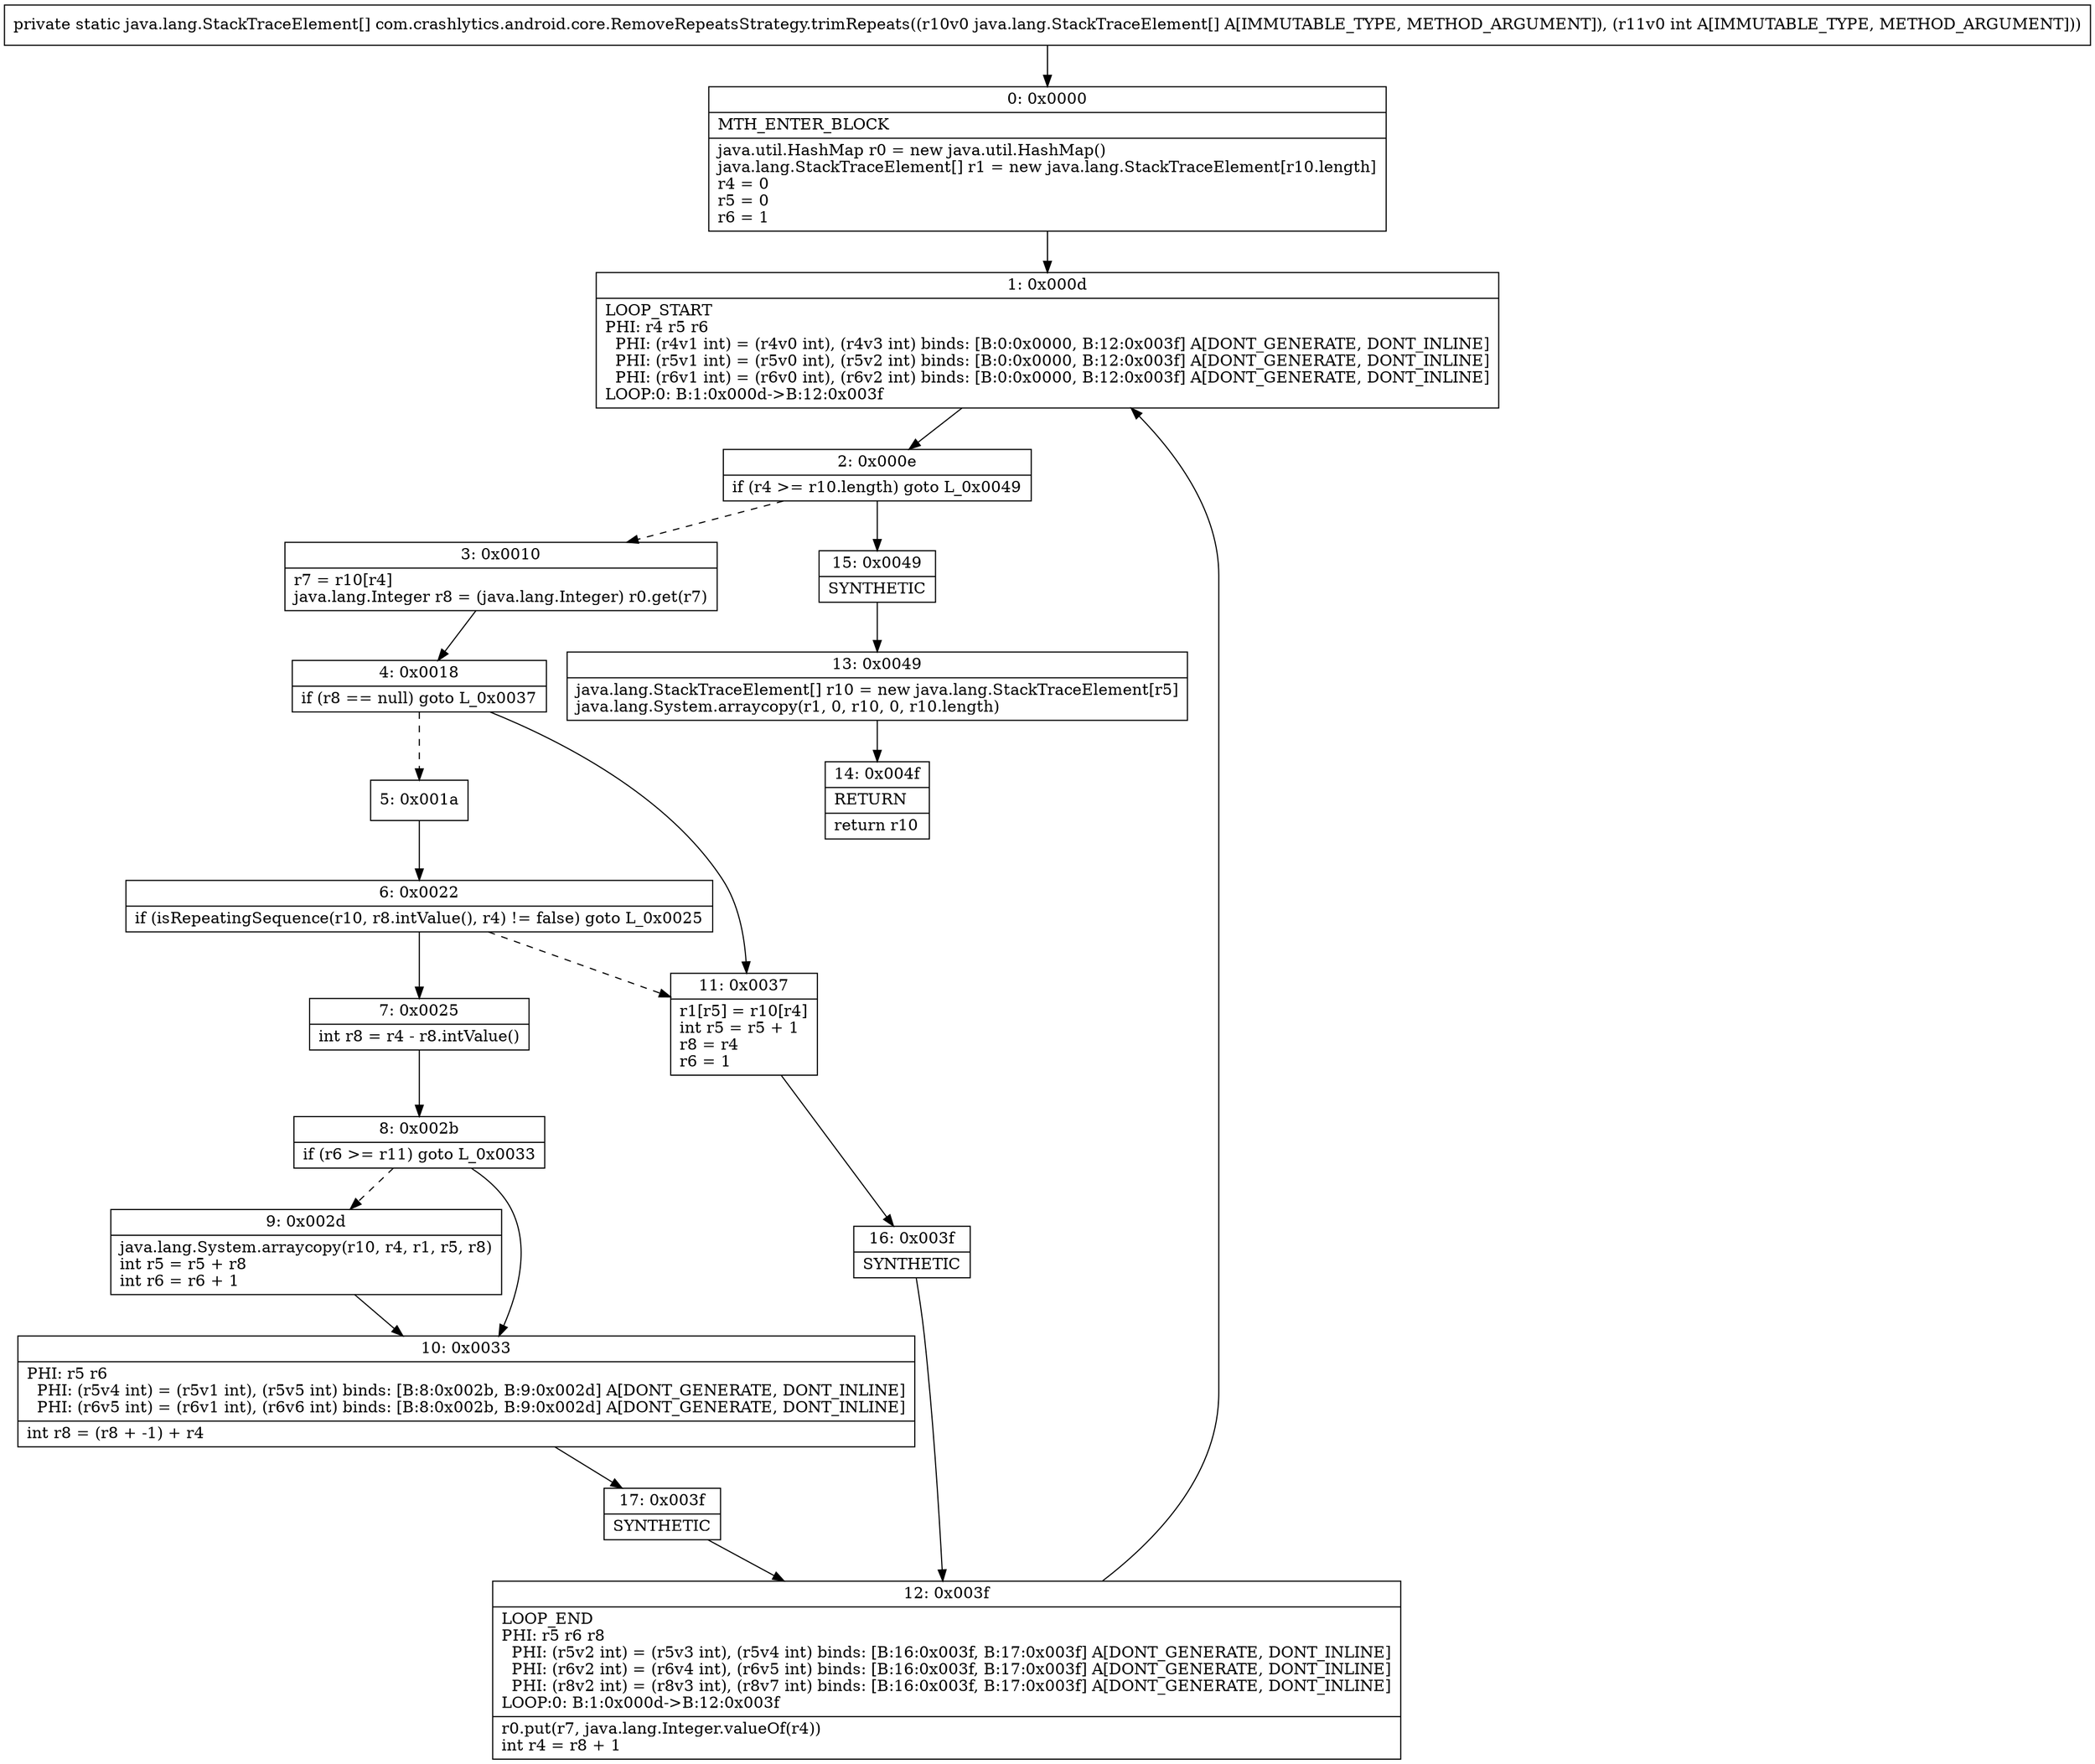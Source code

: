 digraph "CFG forcom.crashlytics.android.core.RemoveRepeatsStrategy.trimRepeats([Ljava\/lang\/StackTraceElement;I)[Ljava\/lang\/StackTraceElement;" {
Node_0 [shape=record,label="{0\:\ 0x0000|MTH_ENTER_BLOCK\l|java.util.HashMap r0 = new java.util.HashMap()\ljava.lang.StackTraceElement[] r1 = new java.lang.StackTraceElement[r10.length]\lr4 = 0\lr5 = 0\lr6 = 1\l}"];
Node_1 [shape=record,label="{1\:\ 0x000d|LOOP_START\lPHI: r4 r5 r6 \l  PHI: (r4v1 int) = (r4v0 int), (r4v3 int) binds: [B:0:0x0000, B:12:0x003f] A[DONT_GENERATE, DONT_INLINE]\l  PHI: (r5v1 int) = (r5v0 int), (r5v2 int) binds: [B:0:0x0000, B:12:0x003f] A[DONT_GENERATE, DONT_INLINE]\l  PHI: (r6v1 int) = (r6v0 int), (r6v2 int) binds: [B:0:0x0000, B:12:0x003f] A[DONT_GENERATE, DONT_INLINE]\lLOOP:0: B:1:0x000d\-\>B:12:0x003f\l}"];
Node_2 [shape=record,label="{2\:\ 0x000e|if (r4 \>= r10.length) goto L_0x0049\l}"];
Node_3 [shape=record,label="{3\:\ 0x0010|r7 = r10[r4]\ljava.lang.Integer r8 = (java.lang.Integer) r0.get(r7)\l}"];
Node_4 [shape=record,label="{4\:\ 0x0018|if (r8 == null) goto L_0x0037\l}"];
Node_5 [shape=record,label="{5\:\ 0x001a}"];
Node_6 [shape=record,label="{6\:\ 0x0022|if (isRepeatingSequence(r10, r8.intValue(), r4) != false) goto L_0x0025\l}"];
Node_7 [shape=record,label="{7\:\ 0x0025|int r8 = r4 \- r8.intValue()\l}"];
Node_8 [shape=record,label="{8\:\ 0x002b|if (r6 \>= r11) goto L_0x0033\l}"];
Node_9 [shape=record,label="{9\:\ 0x002d|java.lang.System.arraycopy(r10, r4, r1, r5, r8)\lint r5 = r5 + r8\lint r6 = r6 + 1\l}"];
Node_10 [shape=record,label="{10\:\ 0x0033|PHI: r5 r6 \l  PHI: (r5v4 int) = (r5v1 int), (r5v5 int) binds: [B:8:0x002b, B:9:0x002d] A[DONT_GENERATE, DONT_INLINE]\l  PHI: (r6v5 int) = (r6v1 int), (r6v6 int) binds: [B:8:0x002b, B:9:0x002d] A[DONT_GENERATE, DONT_INLINE]\l|int r8 = (r8 + \-1) + r4\l}"];
Node_11 [shape=record,label="{11\:\ 0x0037|r1[r5] = r10[r4]\lint r5 = r5 + 1\lr8 = r4\lr6 = 1\l}"];
Node_12 [shape=record,label="{12\:\ 0x003f|LOOP_END\lPHI: r5 r6 r8 \l  PHI: (r5v2 int) = (r5v3 int), (r5v4 int) binds: [B:16:0x003f, B:17:0x003f] A[DONT_GENERATE, DONT_INLINE]\l  PHI: (r6v2 int) = (r6v4 int), (r6v5 int) binds: [B:16:0x003f, B:17:0x003f] A[DONT_GENERATE, DONT_INLINE]\l  PHI: (r8v2 int) = (r8v3 int), (r8v7 int) binds: [B:16:0x003f, B:17:0x003f] A[DONT_GENERATE, DONT_INLINE]\lLOOP:0: B:1:0x000d\-\>B:12:0x003f\l|r0.put(r7, java.lang.Integer.valueOf(r4))\lint r4 = r8 + 1\l}"];
Node_13 [shape=record,label="{13\:\ 0x0049|java.lang.StackTraceElement[] r10 = new java.lang.StackTraceElement[r5]\ljava.lang.System.arraycopy(r1, 0, r10, 0, r10.length)\l}"];
Node_14 [shape=record,label="{14\:\ 0x004f|RETURN\l|return r10\l}"];
Node_15 [shape=record,label="{15\:\ 0x0049|SYNTHETIC\l}"];
Node_16 [shape=record,label="{16\:\ 0x003f|SYNTHETIC\l}"];
Node_17 [shape=record,label="{17\:\ 0x003f|SYNTHETIC\l}"];
MethodNode[shape=record,label="{private static java.lang.StackTraceElement[] com.crashlytics.android.core.RemoveRepeatsStrategy.trimRepeats((r10v0 java.lang.StackTraceElement[] A[IMMUTABLE_TYPE, METHOD_ARGUMENT]), (r11v0 int A[IMMUTABLE_TYPE, METHOD_ARGUMENT])) }"];
MethodNode -> Node_0;
Node_0 -> Node_1;
Node_1 -> Node_2;
Node_2 -> Node_3[style=dashed];
Node_2 -> Node_15;
Node_3 -> Node_4;
Node_4 -> Node_5[style=dashed];
Node_4 -> Node_11;
Node_5 -> Node_6;
Node_6 -> Node_7;
Node_6 -> Node_11[style=dashed];
Node_7 -> Node_8;
Node_8 -> Node_9[style=dashed];
Node_8 -> Node_10;
Node_9 -> Node_10;
Node_10 -> Node_17;
Node_11 -> Node_16;
Node_12 -> Node_1;
Node_13 -> Node_14;
Node_15 -> Node_13;
Node_16 -> Node_12;
Node_17 -> Node_12;
}

